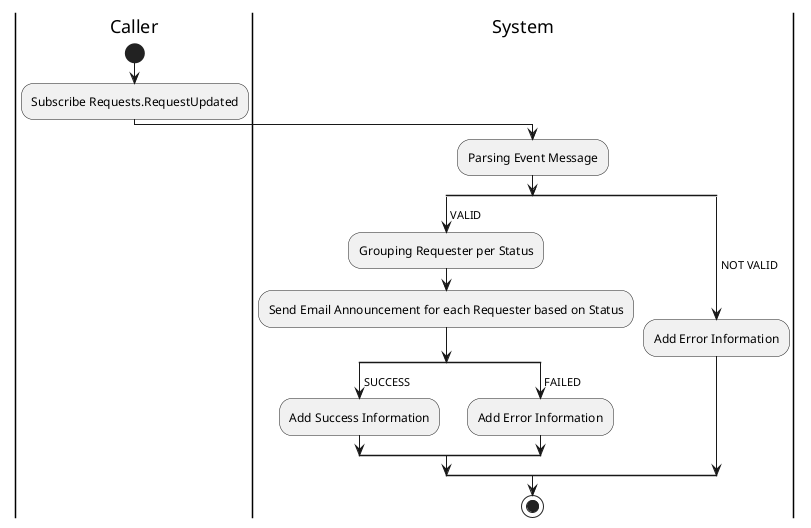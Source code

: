 @startuml MAILER_SubscribeCommitRequest

skinparam ConditionEndStyle hline
skinparam conditionStyle diamond
skinparam Monochrome true
skinparam Shadowing false

|Caller|
start
:Subscribe Requests.RequestUpdated;

|System|
:Parsing Event Message;
split
    -> VALID;
    :Grouping Requester per Status;
    :Send Email Announcement for each Requester based on Status;
    split
        -> SUCCESS;
        :Add Success Information;
    split again
        -> FAILED;
        :Add Error Information;
    end split
split again
    -> NOT VALID;
    :Add Error Information;
end split
stop

@enduml